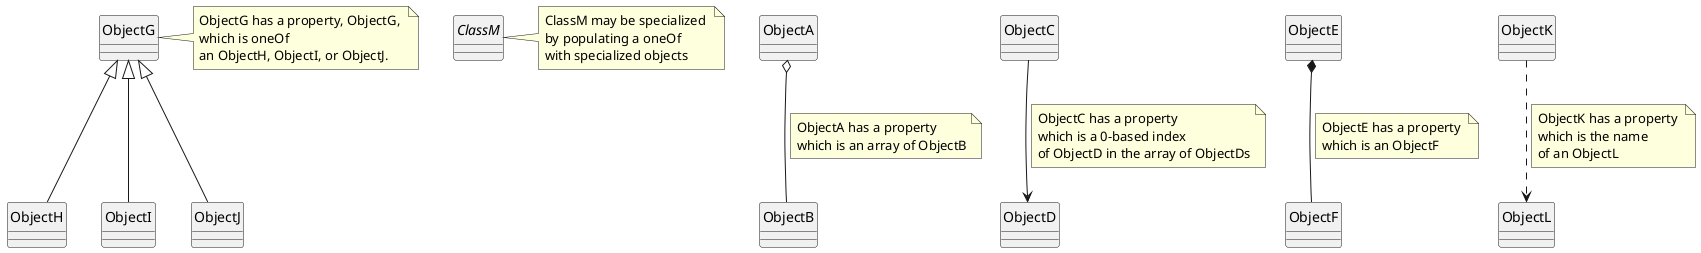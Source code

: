 @startuml
hide circle

ObjectA o-- ObjectB
note on link 
ObjectA has a property 
which is an array of ObjectB
end note

ObjectC --> ObjectD
note on link 
ObjectC has a property 
which is a 0-based index 
of ObjectD in the array of ObjectDs
end note

ObjectE *-- ObjectF
note on link 
ObjectE has a property 
which is an ObjectF
end note

class ObjectG
note right 
ObjectG has a property, ObjectG, 
which is oneOf 
an ObjectH, ObjectI, or ObjectJ.
end note
ObjectG <|-- ObjectH
ObjectG <|-- ObjectI
ObjectG <|-- ObjectJ

abstract ClassM
note right
ClassM may be specialized 
by populating a oneOf 
with specialized objects
end note

ObjectK ..> ObjectL
note on link 
ObjectK has a property 
which is the name 
of an ObjectL
end note
@enduml